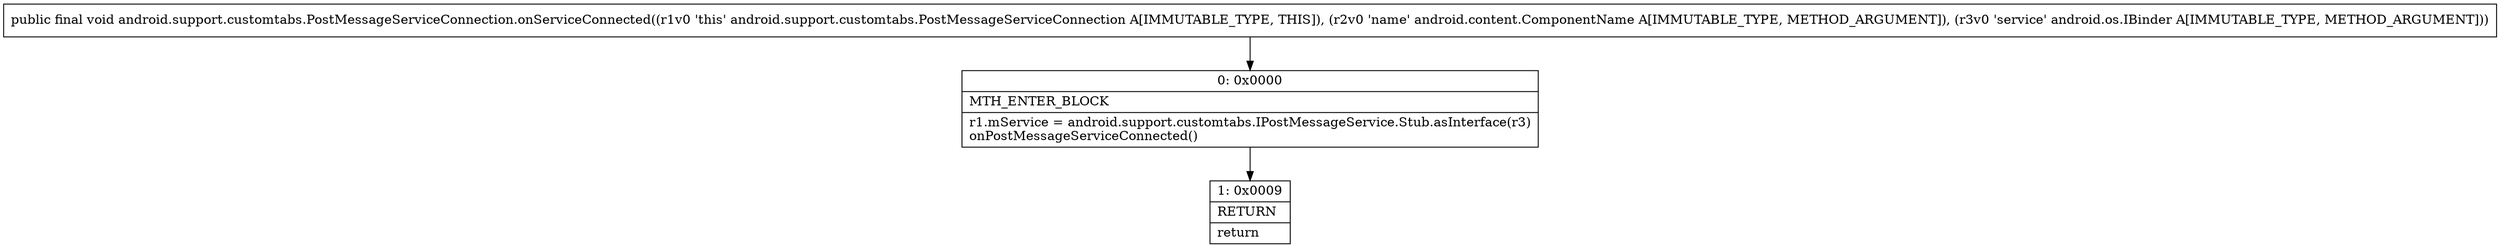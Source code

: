 digraph "CFG forandroid.support.customtabs.PostMessageServiceConnection.onServiceConnected(Landroid\/content\/ComponentName;Landroid\/os\/IBinder;)V" {
Node_0 [shape=record,label="{0\:\ 0x0000|MTH_ENTER_BLOCK\l|r1.mService = android.support.customtabs.IPostMessageService.Stub.asInterface(r3)\lonPostMessageServiceConnected()\l}"];
Node_1 [shape=record,label="{1\:\ 0x0009|RETURN\l|return\l}"];
MethodNode[shape=record,label="{public final void android.support.customtabs.PostMessageServiceConnection.onServiceConnected((r1v0 'this' android.support.customtabs.PostMessageServiceConnection A[IMMUTABLE_TYPE, THIS]), (r2v0 'name' android.content.ComponentName A[IMMUTABLE_TYPE, METHOD_ARGUMENT]), (r3v0 'service' android.os.IBinder A[IMMUTABLE_TYPE, METHOD_ARGUMENT])) }"];
MethodNode -> Node_0;
Node_0 -> Node_1;
}

